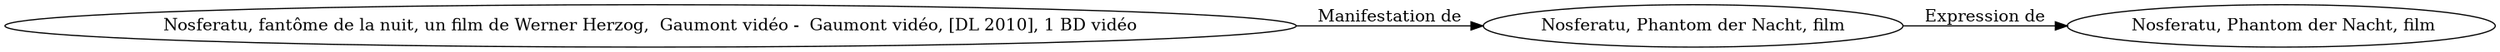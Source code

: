 // Notice UMLRM0007
digraph UMLRM0007 {
	rankdir=LR
	size="20,20"
	UMLRM0007 [label=" Nosferatu, Phantom der Nacht, film"]
	UMLRM0008 [label="Nosferatu, Phantom der Nacht, film"]
	UMLRM0008 -> UMLRM0007 [label="Expression de"]
	UMLRM0009 [label="Nosferatu, fantôme de la nuit, un film de Werner Herzog,  Gaumont vidéo -  Gaumont vidéo, [DL 2010], 1 BD vidéo"]
	UMLRM0009 -> UMLRM0008 [label="Manifestation de"]
}
